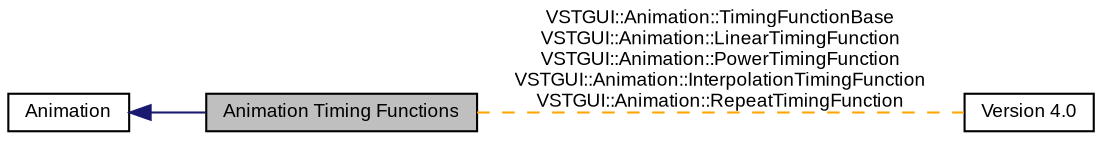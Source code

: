 digraph structs
{
  bgcolor="transparent";
  edge [fontname="Arial",fontsize="9",labelfontname="Arial",labelfontsize="9"];
  node [fontname="Arial",fontsize="9",shape=record];
  rankdir=LR;
  Node1 [label="Animation",height=0.2,width=0.4,color="black",URL="$group__animation.html"];
  Node2 [label="Version 4.0",height=0.2,width=0.4,color="black",URL="$group__new__in__4__0.html"];
  Node0 [label="Animation Timing Functions",height=0.2,width=0.4,color="black", fillcolor="grey75", style="filled" fontcolor="black"];
  Node1->Node0 [shape=plaintext, color="midnightblue", dir="back", style="solid"];
  Node0->Node2 [shape=plaintext, label="VSTGUI::Animation::TimingFunctionBase\nVSTGUI::Animation::LinearTimingFunction\nVSTGUI::Animation::PowerTimingFunction\nVSTGUI::Animation::InterpolationTimingFunction\nVSTGUI::Animation::RepeatTimingFunction", color="orange", dir="none", style="dashed"];
}
